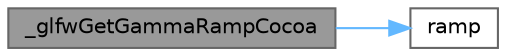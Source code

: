digraph "_glfwGetGammaRampCocoa"
{
 // LATEX_PDF_SIZE
  bgcolor="transparent";
  edge [fontname=Helvetica,fontsize=10,labelfontname=Helvetica,labelfontsize=10];
  node [fontname=Helvetica,fontsize=10,shape=box,height=0.2,width=0.4];
  rankdir="LR";
  Node1 [id="Node000001",label="_glfwGetGammaRampCocoa",height=0.2,width=0.4,color="gray40", fillcolor="grey60", style="filled", fontcolor="black",tooltip=" "];
  Node1 -> Node2 [id="edge1_Node000001_Node000002",color="steelblue1",style="solid",tooltip=" "];
  Node2 [id="Node000002",label="ramp",height=0.2,width=0.4,color="grey40", fillcolor="white", style="filled",URL="$class___cwise_unary_op__ptrfun_8cpp.html#a95a7f41e97af0898594659c7053e4766",tooltip=" "];
}
